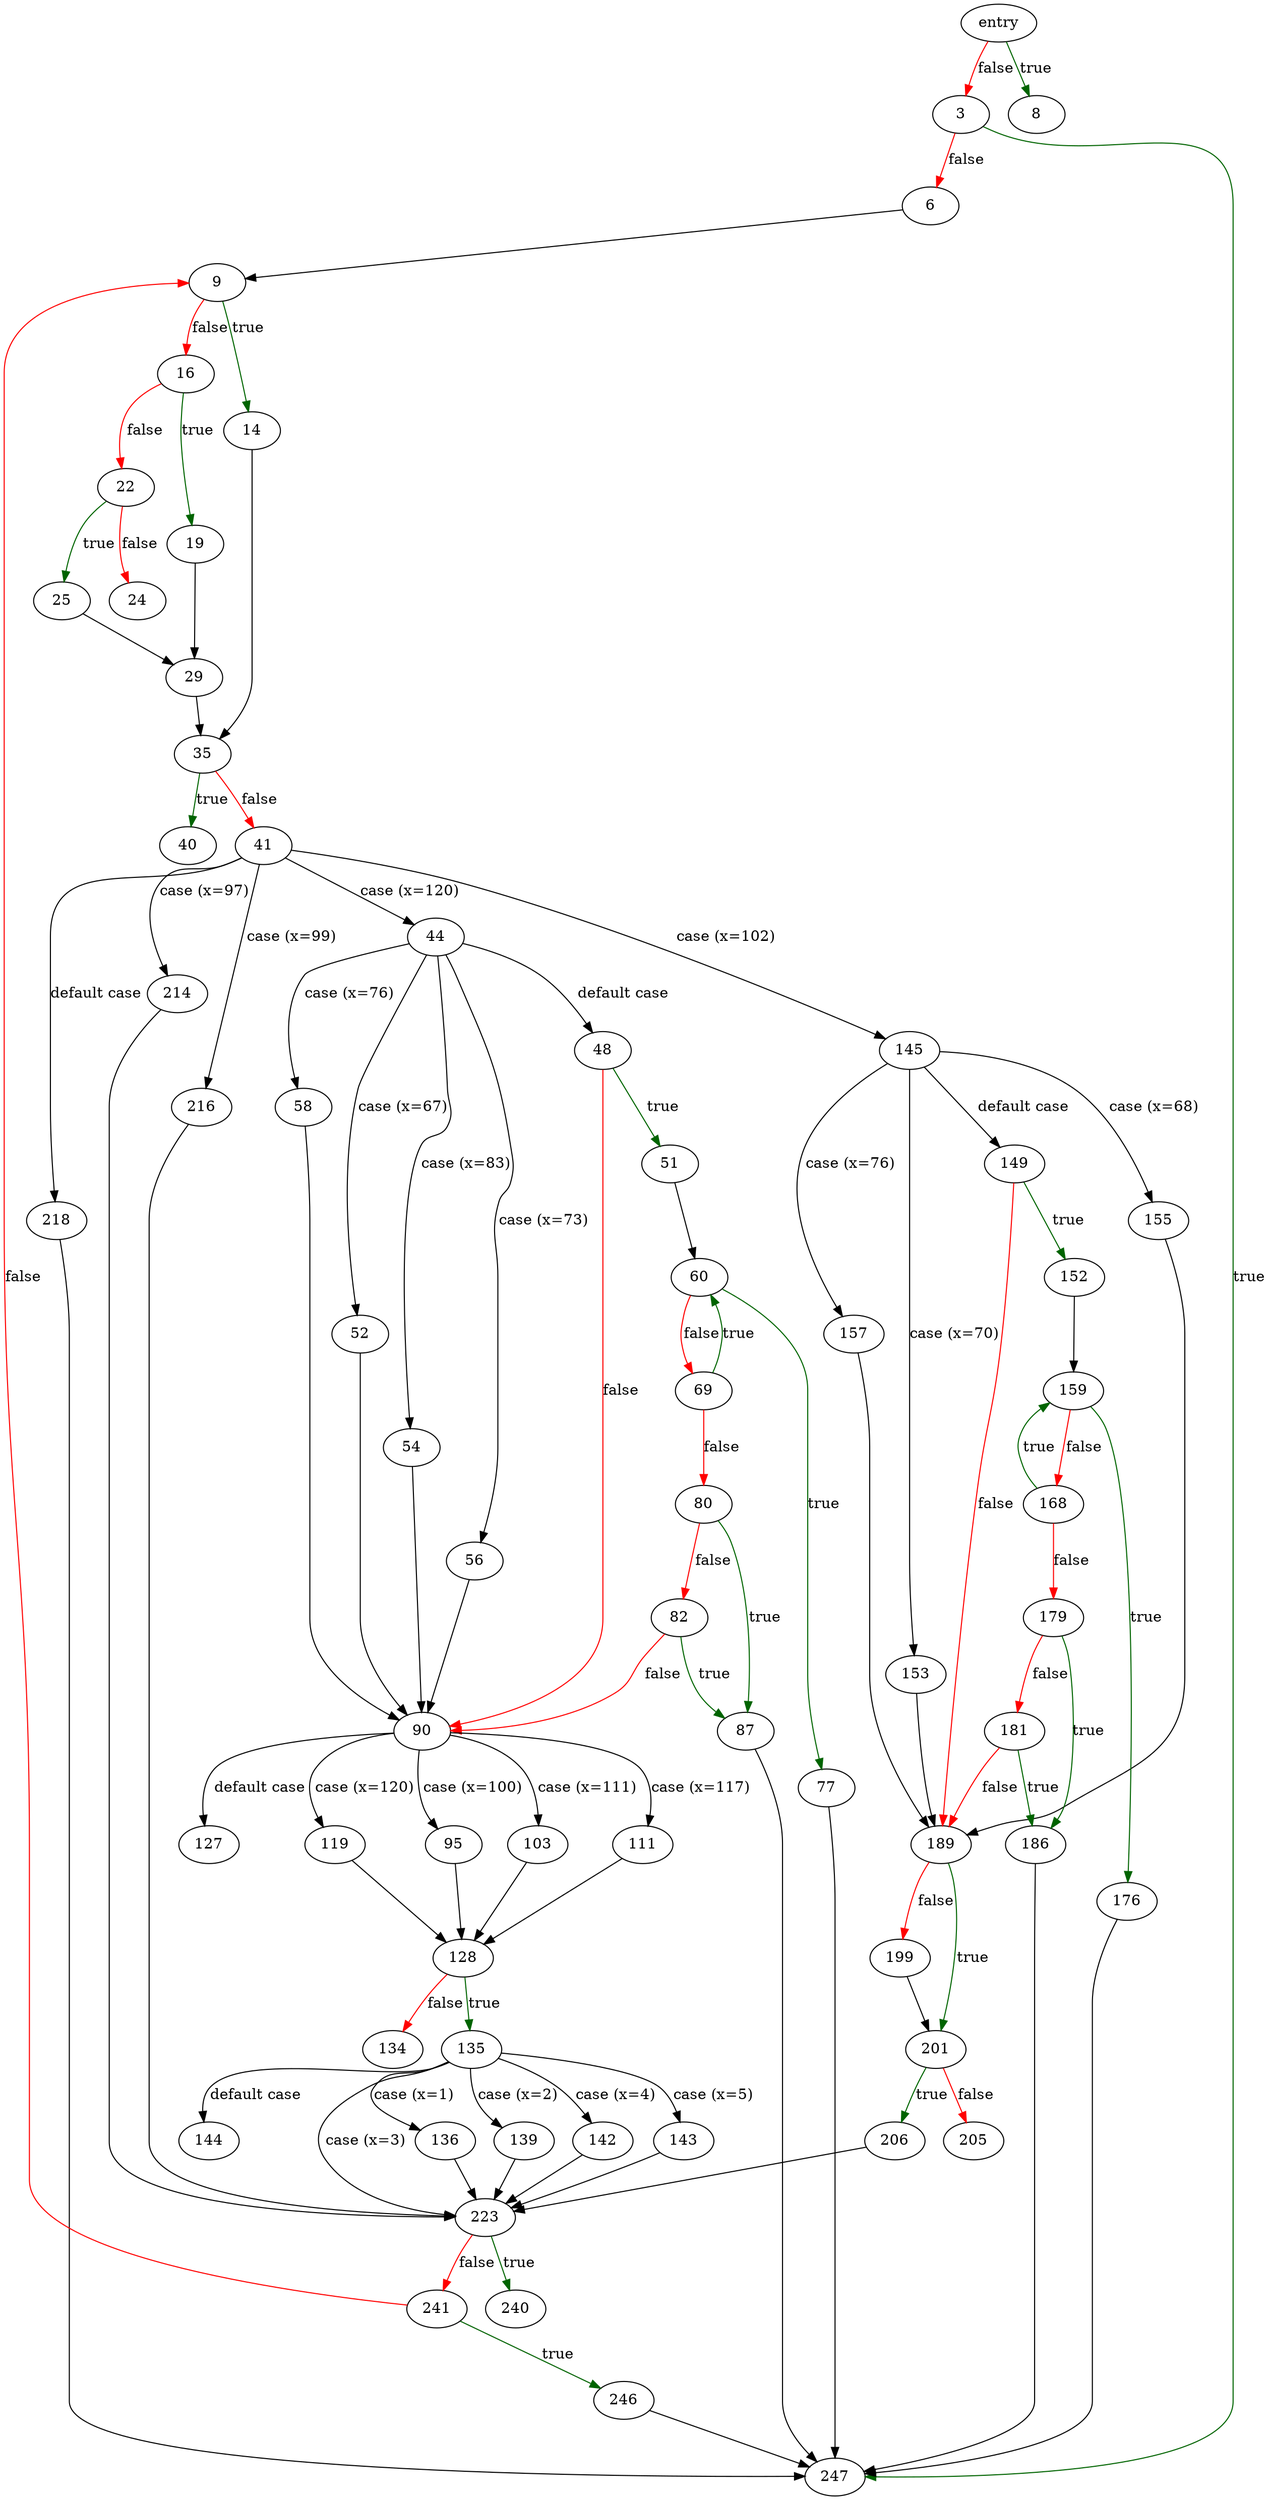 digraph "decode_format_string" {
	// Node definitions.
	1 [label=entry];
	3;
	6;
	8;
	9;
	14;
	16;
	19;
	22;
	24;
	25;
	29;
	35;
	40;
	41;
	44;
	48;
	51;
	52;
	54;
	56;
	58;
	60;
	69;
	77;
	80;
	82;
	87;
	90;
	95;
	103;
	111;
	119;
	127;
	128;
	134;
	135;
	136;
	139;
	142;
	143;
	144;
	145;
	149;
	152;
	153;
	155;
	157;
	159;
	168;
	176;
	179;
	181;
	186;
	189;
	199;
	201;
	205;
	206;
	214;
	216;
	218;
	223;
	240;
	241;
	246;
	247;

	// Edge definitions.
	1 -> 3 [
		color=red
		label=false
	];
	1 -> 8 [
		color=darkgreen
		label=true
	];
	3 -> 6 [
		color=red
		label=false
	];
	3 -> 247 [
		color=darkgreen
		label=true
	];
	6 -> 9;
	9 -> 14 [
		color=darkgreen
		label=true
	];
	9 -> 16 [
		color=red
		label=false
	];
	14 -> 35;
	16 -> 19 [
		color=darkgreen
		label=true
	];
	16 -> 22 [
		color=red
		label=false
	];
	19 -> 29;
	22 -> 24 [
		color=red
		label=false
	];
	22 -> 25 [
		color=darkgreen
		label=true
	];
	25 -> 29;
	29 -> 35;
	35 -> 40 [
		color=darkgreen
		label=true
	];
	35 -> 41 [
		color=red
		label=false
	];
	41 -> 44 [label="case (x=120)"];
	41 -> 145 [label="case (x=102)"];
	41 -> 214 [label="case (x=97)"];
	41 -> 216 [label="case (x=99)"];
	41 -> 218 [label="default case"];
	44 -> 48 [label="default case"];
	44 -> 52 [label="case (x=67)"];
	44 -> 54 [label="case (x=83)"];
	44 -> 56 [label="case (x=73)"];
	44 -> 58 [label="case (x=76)"];
	48 -> 51 [
		color=darkgreen
		label=true
	];
	48 -> 90 [
		color=red
		label=false
	];
	51 -> 60;
	52 -> 90;
	54 -> 90;
	56 -> 90;
	58 -> 90;
	60 -> 69 [
		color=red
		label=false
	];
	60 -> 77 [
		color=darkgreen
		label=true
	];
	69 -> 60 [
		color=darkgreen
		label=true
	];
	69 -> 80 [
		color=red
		label=false
	];
	77 -> 247;
	80 -> 82 [
		color=red
		label=false
	];
	80 -> 87 [
		color=darkgreen
		label=true
	];
	82 -> 87 [
		color=darkgreen
		label=true
	];
	82 -> 90 [
		color=red
		label=false
	];
	87 -> 247;
	90 -> 95 [label="case (x=100)"];
	90 -> 103 [label="case (x=111)"];
	90 -> 111 [label="case (x=117)"];
	90 -> 119 [label="case (x=120)"];
	90 -> 127 [label="default case"];
	95 -> 128;
	103 -> 128;
	111 -> 128;
	119 -> 128;
	128 -> 134 [
		color=red
		label=false
	];
	128 -> 135 [
		color=darkgreen
		label=true
	];
	135 -> 136 [label="case (x=1)"];
	135 -> 139 [label="case (x=2)"];
	135 -> 142 [label="case (x=4)"];
	135 -> 143 [label="case (x=5)"];
	135 -> 144 [label="default case"];
	135 -> 223 [label="case (x=3)"];
	136 -> 223;
	139 -> 223;
	142 -> 223;
	143 -> 223;
	145 -> 149 [label="default case"];
	145 -> 153 [label="case (x=70)"];
	145 -> 155 [label="case (x=68)"];
	145 -> 157 [label="case (x=76)"];
	149 -> 152 [
		color=darkgreen
		label=true
	];
	149 -> 189 [
		color=red
		label=false
	];
	152 -> 159;
	153 -> 189;
	155 -> 189;
	157 -> 189;
	159 -> 168 [
		color=red
		label=false
	];
	159 -> 176 [
		color=darkgreen
		label=true
	];
	168 -> 159 [
		color=darkgreen
		label=true
	];
	168 -> 179 [
		color=red
		label=false
	];
	176 -> 247;
	179 -> 181 [
		color=red
		label=false
	];
	179 -> 186 [
		color=darkgreen
		label=true
	];
	181 -> 186 [
		color=darkgreen
		label=true
	];
	181 -> 189 [
		color=red
		label=false
	];
	186 -> 247;
	189 -> 199 [
		color=red
		label=false
	];
	189 -> 201 [
		color=darkgreen
		label=true
	];
	199 -> 201;
	201 -> 205 [
		color=red
		label=false
	];
	201 -> 206 [
		color=darkgreen
		label=true
	];
	206 -> 223;
	214 -> 223;
	216 -> 223;
	218 -> 247;
	223 -> 240 [
		color=darkgreen
		label=true
	];
	223 -> 241 [
		color=red
		label=false
	];
	241 -> 9 [
		color=red
		label=false
	];
	241 -> 246 [
		color=darkgreen
		label=true
	];
	246 -> 247;
}
